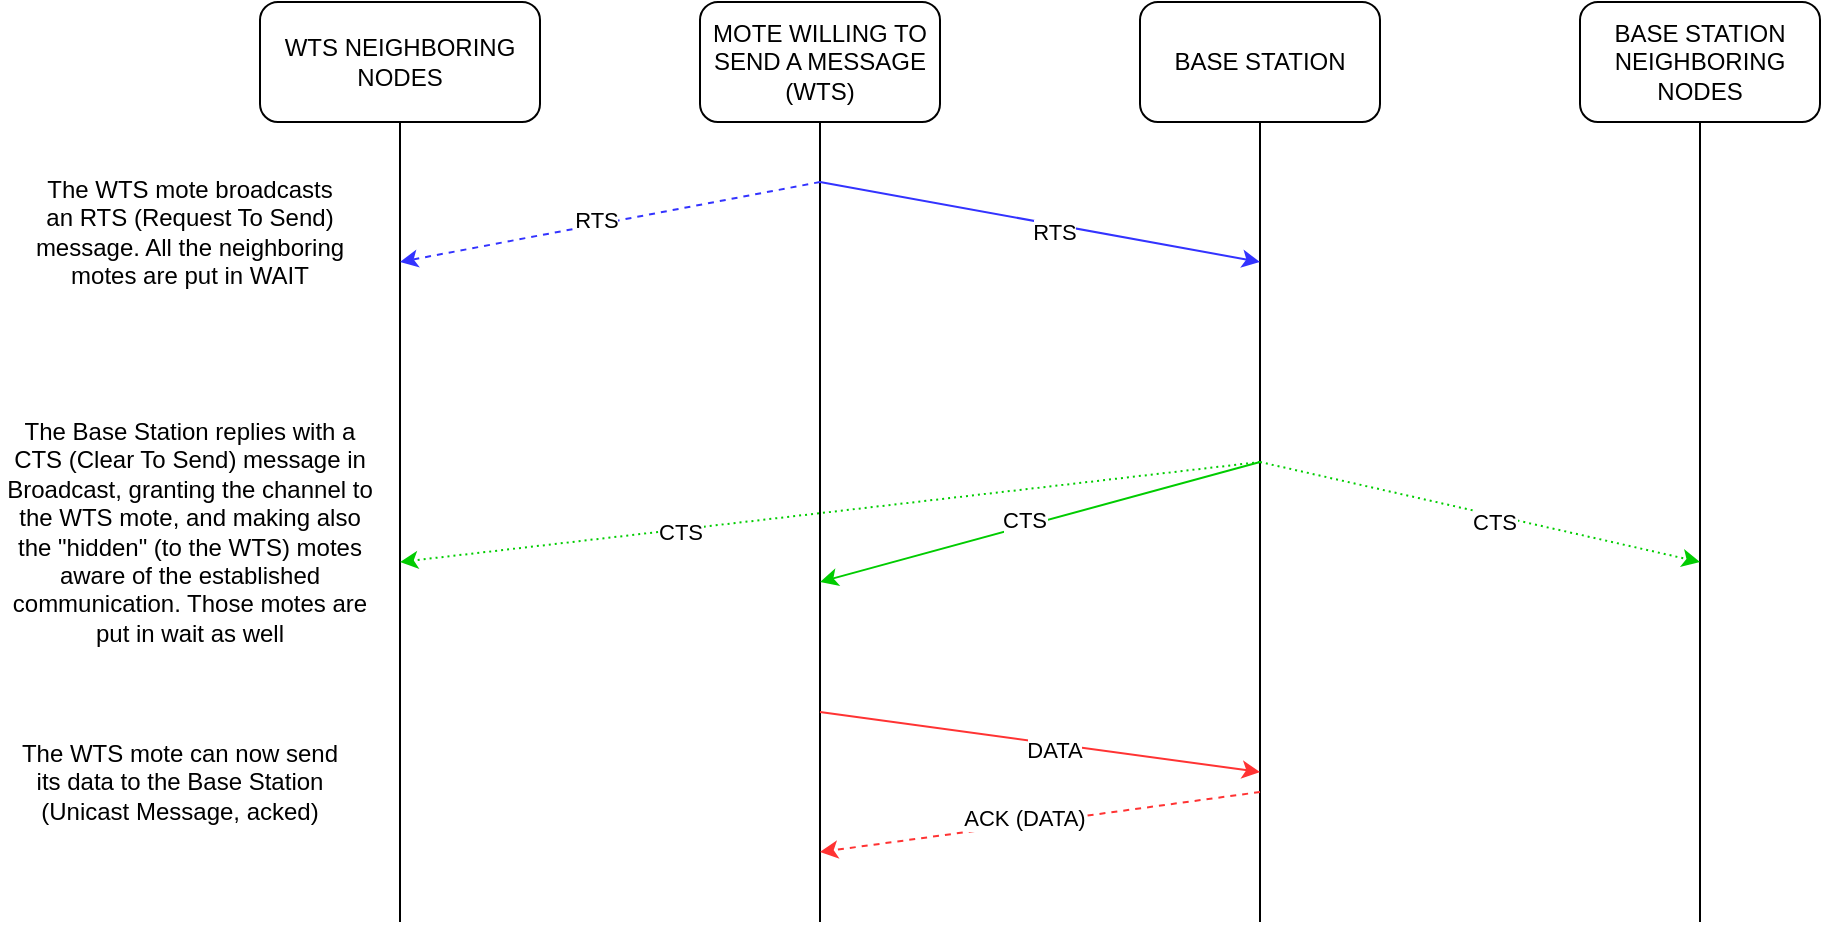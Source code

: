 <mxfile version="20.0.4"><diagram id="W1Uxs7lFb01SQPrtSFnH" name="Page-1"><mxGraphModel dx="1949" dy="560" grid="1" gridSize="10" guides="1" tooltips="1" connect="1" arrows="1" fold="1" page="1" pageScale="1" pageWidth="850" pageHeight="1100" math="0" shadow="0"><root><mxCell id="0"/><mxCell id="1" parent="0"/><mxCell id="TNqVoy8AvvtO94ReBqvK-4" style="edgeStyle=orthogonalEdgeStyle;rounded=0;orthogonalLoop=1;jettySize=auto;html=1;endArrow=none;endFill=0;" edge="1" parent="1" source="TNqVoy8AvvtO94ReBqvK-1"><mxGeometry relative="1" as="geometry"><mxPoint x="400" y="520" as="targetPoint"/></mxGeometry></mxCell><mxCell id="TNqVoy8AvvtO94ReBqvK-1" value="MOTE WILLING TO SEND A MESSAGE (WTS)" style="rounded=1;whiteSpace=wrap;html=1;" vertex="1" parent="1"><mxGeometry x="340" y="60" width="120" height="60" as="geometry"/></mxCell><mxCell id="TNqVoy8AvvtO94ReBqvK-2" value="BASE STATION" style="rounded=1;whiteSpace=wrap;html=1;" vertex="1" parent="1"><mxGeometry x="560" y="60" width="120" height="60" as="geometry"/></mxCell><mxCell id="TNqVoy8AvvtO94ReBqvK-3" value="WTS NEIGHBORING NODES" style="rounded=1;whiteSpace=wrap;html=1;" vertex="1" parent="1"><mxGeometry x="120" y="60" width="140" height="60" as="geometry"/></mxCell><mxCell id="TNqVoy8AvvtO94ReBqvK-5" style="edgeStyle=orthogonalEdgeStyle;rounded=0;orthogonalLoop=1;jettySize=auto;html=1;endArrow=none;endFill=0;" edge="1" parent="1" source="TNqVoy8AvvtO94ReBqvK-2"><mxGeometry relative="1" as="geometry"><mxPoint x="620" y="520" as="targetPoint"/><mxPoint x="619.5" y="120" as="sourcePoint"/></mxGeometry></mxCell><mxCell id="TNqVoy8AvvtO94ReBqvK-6" style="edgeStyle=orthogonalEdgeStyle;rounded=0;orthogonalLoop=1;jettySize=auto;html=1;endArrow=none;endFill=0;exitX=0.5;exitY=1;exitDx=0;exitDy=0;" edge="1" parent="1" source="TNqVoy8AvvtO94ReBqvK-3"><mxGeometry relative="1" as="geometry"><mxPoint x="190" y="520" as="targetPoint"/><mxPoint x="190" y="130" as="sourcePoint"/></mxGeometry></mxCell><mxCell id="TNqVoy8AvvtO94ReBqvK-7" value="" style="endArrow=classic;html=1;rounded=0;strokeColor=#3333FF;dashed=1;" edge="1" parent="1"><mxGeometry width="50" height="50" relative="1" as="geometry"><mxPoint x="400" y="150" as="sourcePoint"/><mxPoint x="190" y="190" as="targetPoint"/></mxGeometry></mxCell><mxCell id="TNqVoy8AvvtO94ReBqvK-8" value="RTS" style="edgeLabel;html=1;align=center;verticalAlign=middle;resizable=0;points=[];" vertex="1" connectable="0" parent="TNqVoy8AvvtO94ReBqvK-7"><mxGeometry x="0.068" y="-3" relative="1" as="geometry"><mxPoint as="offset"/></mxGeometry></mxCell><mxCell id="TNqVoy8AvvtO94ReBqvK-9" value="" style="endArrow=classic;html=1;rounded=0;strokeColor=#3333FF;" edge="1" parent="1"><mxGeometry width="50" height="50" relative="1" as="geometry"><mxPoint x="400" y="150" as="sourcePoint"/><mxPoint x="620" y="190" as="targetPoint"/></mxGeometry></mxCell><mxCell id="TNqVoy8AvvtO94ReBqvK-10" value="RTS" style="edgeLabel;html=1;align=center;verticalAlign=middle;resizable=0;points=[];" vertex="1" connectable="0" parent="TNqVoy8AvvtO94ReBqvK-9"><mxGeometry x="0.068" y="-3" relative="1" as="geometry"><mxPoint as="offset"/></mxGeometry></mxCell><mxCell id="TNqVoy8AvvtO94ReBqvK-11" value="" style="endArrow=classic;html=1;rounded=0;strokeColor=#00CC00;" edge="1" parent="1"><mxGeometry width="50" height="50" relative="1" as="geometry"><mxPoint x="620" y="290" as="sourcePoint"/><mxPoint x="400" y="350" as="targetPoint"/></mxGeometry></mxCell><mxCell id="TNqVoy8AvvtO94ReBqvK-12" value="CTS" style="edgeLabel;html=1;align=center;verticalAlign=middle;resizable=0;points=[];" vertex="1" connectable="0" parent="TNqVoy8AvvtO94ReBqvK-11"><mxGeometry x="0.068" y="-3" relative="1" as="geometry"><mxPoint as="offset"/></mxGeometry></mxCell><mxCell id="TNqVoy8AvvtO94ReBqvK-13" value="" style="endArrow=classic;html=1;rounded=0;strokeColor=#00CC00;dashed=1;dashPattern=1 2;" edge="1" parent="1"><mxGeometry width="50" height="50" relative="1" as="geometry"><mxPoint x="620" y="290" as="sourcePoint"/><mxPoint x="190" y="340" as="targetPoint"/></mxGeometry></mxCell><mxCell id="TNqVoy8AvvtO94ReBqvK-14" value="CTS" style="edgeLabel;html=1;align=center;verticalAlign=middle;resizable=0;points=[];" vertex="1" connectable="0" parent="TNqVoy8AvvtO94ReBqvK-13"><mxGeometry x="0.068" y="-3" relative="1" as="geometry"><mxPoint x="-60" y="11" as="offset"/></mxGeometry></mxCell><mxCell id="TNqVoy8AvvtO94ReBqvK-15" value="" style="endArrow=classic;html=1;rounded=0;strokeColor=#FF3333;" edge="1" parent="1"><mxGeometry width="50" height="50" relative="1" as="geometry"><mxPoint x="400" y="415" as="sourcePoint"/><mxPoint x="620" y="445" as="targetPoint"/></mxGeometry></mxCell><mxCell id="TNqVoy8AvvtO94ReBqvK-16" value="DATA" style="edgeLabel;html=1;align=center;verticalAlign=middle;resizable=0;points=[];" vertex="1" connectable="0" parent="TNqVoy8AvvtO94ReBqvK-15"><mxGeometry x="0.068" y="-3" relative="1" as="geometry"><mxPoint as="offset"/></mxGeometry></mxCell><mxCell id="TNqVoy8AvvtO94ReBqvK-17" value="" style="endArrow=classic;html=1;rounded=0;strokeColor=#FF3333;dashed=1;" edge="1" parent="1"><mxGeometry width="50" height="50" relative="1" as="geometry"><mxPoint x="620" y="455" as="sourcePoint"/><mxPoint x="400" y="485" as="targetPoint"/></mxGeometry></mxCell><mxCell id="TNqVoy8AvvtO94ReBqvK-18" value="ACK (DATA)" style="edgeLabel;html=1;align=center;verticalAlign=middle;resizable=0;points=[];" vertex="1" connectable="0" parent="TNqVoy8AvvtO94ReBqvK-17"><mxGeometry x="0.068" y="-3" relative="1" as="geometry"><mxPoint as="offset"/></mxGeometry></mxCell><mxCell id="TNqVoy8AvvtO94ReBqvK-20" value="The WTS mote broadcasts an RTS (Request To Send) message. All the neighboring motes are put in WAIT" style="text;html=1;strokeColor=none;fillColor=none;align=center;verticalAlign=middle;whiteSpace=wrap;rounded=0;" vertex="1" parent="1"><mxGeometry x="5" y="140" width="160" height="70" as="geometry"/></mxCell><mxCell id="TNqVoy8AvvtO94ReBqvK-21" value="The Base Station replies with a CTS (Clear To Send) message in Broadcast, granting the channel to the WTS mote, and making also the &quot;hidden&quot; (to the WTS) motes aware of the established communication. Those motes are put in wait as well" style="text;html=1;strokeColor=none;fillColor=none;align=center;verticalAlign=middle;whiteSpace=wrap;rounded=0;" vertex="1" parent="1"><mxGeometry x="-10" y="260" width="190" height="130" as="geometry"/></mxCell><mxCell id="TNqVoy8AvvtO94ReBqvK-22" value="The WTS mote can now send its data to the Base Station (Unicast Message, acked)" style="text;html=1;strokeColor=none;fillColor=none;align=center;verticalAlign=middle;whiteSpace=wrap;rounded=0;" vertex="1" parent="1"><mxGeometry x="-5" y="420" width="170" height="60" as="geometry"/></mxCell><mxCell id="TNqVoy8AvvtO94ReBqvK-23" value="BASE STATION NEIGHBORING NODES" style="rounded=1;whiteSpace=wrap;html=1;" vertex="1" parent="1"><mxGeometry x="780" y="60" width="120" height="60" as="geometry"/></mxCell><mxCell id="TNqVoy8AvvtO94ReBqvK-24" style="edgeStyle=orthogonalEdgeStyle;rounded=0;orthogonalLoop=1;jettySize=auto;html=1;endArrow=none;endFill=0;exitX=0.5;exitY=1;exitDx=0;exitDy=0;" edge="1" parent="1" source="TNqVoy8AvvtO94ReBqvK-23"><mxGeometry relative="1" as="geometry"><mxPoint x="840" y="520" as="targetPoint"/><mxPoint x="840" y="130" as="sourcePoint"/></mxGeometry></mxCell><mxCell id="TNqVoy8AvvtO94ReBqvK-25" value="" style="endArrow=classic;html=1;rounded=0;strokeColor=#00CC00;dashed=1;dashPattern=1 2;" edge="1" parent="1"><mxGeometry width="50" height="50" relative="1" as="geometry"><mxPoint x="620" y="290" as="sourcePoint"/><mxPoint x="840" y="340" as="targetPoint"/></mxGeometry></mxCell><mxCell id="TNqVoy8AvvtO94ReBqvK-26" value="CTS" style="edgeLabel;html=1;align=center;verticalAlign=middle;resizable=0;points=[];" vertex="1" connectable="0" parent="TNqVoy8AvvtO94ReBqvK-25"><mxGeometry x="0.068" y="-3" relative="1" as="geometry"><mxPoint as="offset"/></mxGeometry></mxCell></root></mxGraphModel></diagram></mxfile>